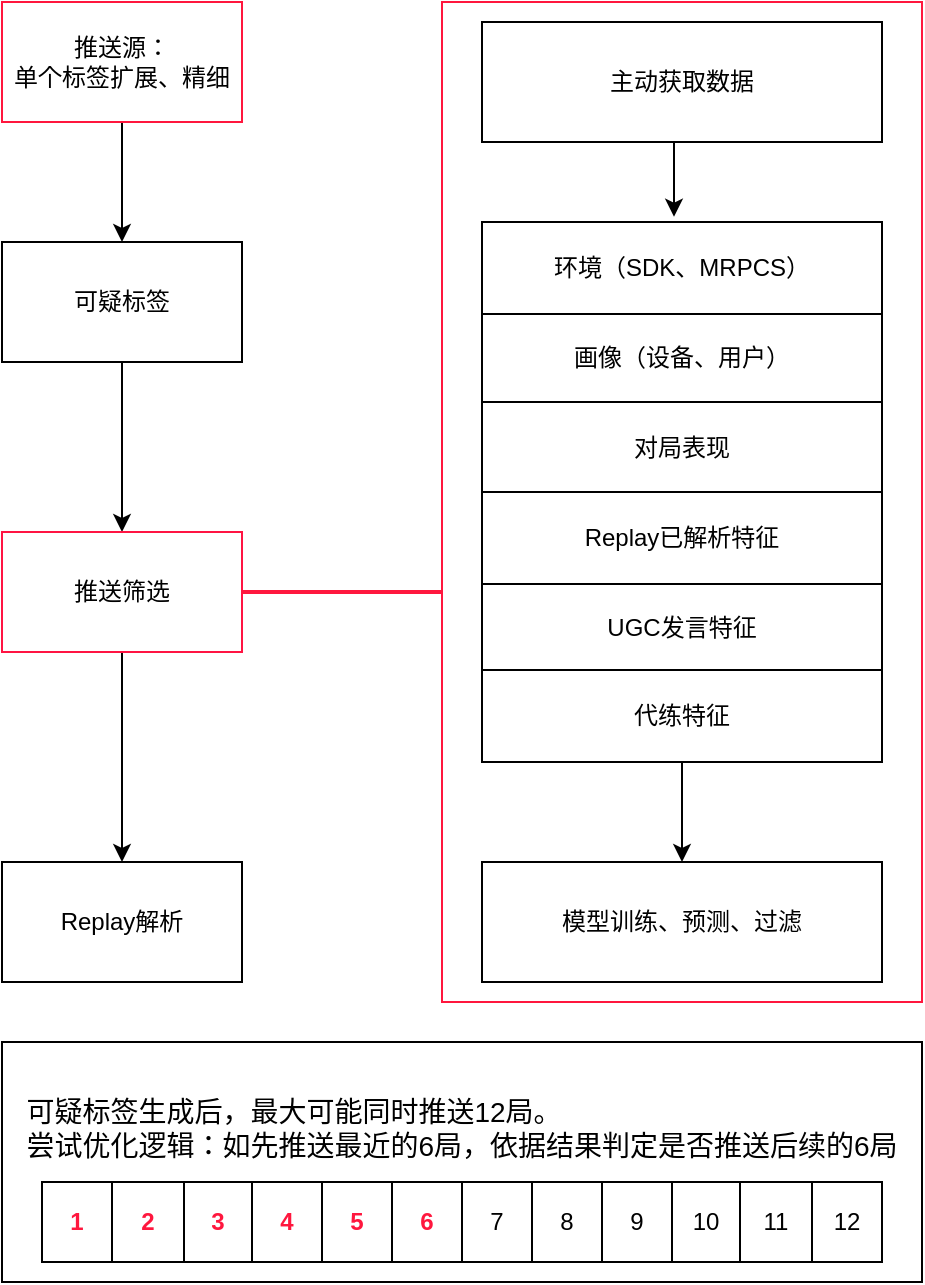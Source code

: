 <mxfile version="20.5.3" type="github">
  <diagram id="YZ-q1tX6LgQDqob_TKN2" name="第 1 页">
    <mxGraphModel dx="1998" dy="1143" grid="1" gridSize="10" guides="1" tooltips="1" connect="1" arrows="1" fold="1" page="1" pageScale="1" pageWidth="827" pageHeight="1169" math="0" shadow="0">
      <root>
        <mxCell id="0" />
        <mxCell id="1" parent="0" />
        <mxCell id="bXp4Yje_5VOtXB1nN6GT-89" value="&lt;div style=&quot;text-align: left; font-size: 14px;&quot;&gt;&lt;span style=&quot;background-color: initial; font-size: 14px;&quot;&gt;可疑标签生成后，最大可能同时推送12局。&lt;/span&gt;&lt;/div&gt;&lt;span style=&quot;font-size: 14px;&quot;&gt;尝试优化逻辑：如先推送最近的6局，依据结果判定是否推送后续的6局&lt;br&gt;&lt;br&gt;&lt;br&gt;&lt;/span&gt;" style="rounded=0;whiteSpace=wrap;html=1;strokeColor=#000000;fontSize=14;" vertex="1" parent="1">
          <mxGeometry x="160" y="600" width="460" height="120" as="geometry" />
        </mxCell>
        <mxCell id="bXp4Yje_5VOtXB1nN6GT-64" value="" style="rounded=0;whiteSpace=wrap;html=1;strokeColor=#FF173E;" vertex="1" parent="1">
          <mxGeometry x="380" y="80" width="240" height="500" as="geometry" />
        </mxCell>
        <mxCell id="bXp4Yje_5VOtXB1nN6GT-3" style="edgeStyle=orthogonalEdgeStyle;rounded=0;orthogonalLoop=1;jettySize=auto;html=1;" edge="1" parent="1" source="bXp4Yje_5VOtXB1nN6GT-1" target="bXp4Yje_5VOtXB1nN6GT-2">
          <mxGeometry relative="1" as="geometry" />
        </mxCell>
        <mxCell id="bXp4Yje_5VOtXB1nN6GT-1" value="可疑标签" style="rounded=0;whiteSpace=wrap;html=1;" vertex="1" parent="1">
          <mxGeometry x="160" y="200" width="120" height="60" as="geometry" />
        </mxCell>
        <mxCell id="bXp4Yje_5VOtXB1nN6GT-60" value="" style="edgeStyle=orthogonalEdgeStyle;rounded=0;orthogonalLoop=1;jettySize=auto;html=1;" edge="1" parent="1" source="bXp4Yje_5VOtXB1nN6GT-2" target="bXp4Yje_5VOtXB1nN6GT-59">
          <mxGeometry relative="1" as="geometry" />
        </mxCell>
        <mxCell id="bXp4Yje_5VOtXB1nN6GT-2" value="推送筛选" style="rounded=0;whiteSpace=wrap;html=1;strokeColor=#FF1443;" vertex="1" parent="1">
          <mxGeometry x="160" y="345" width="120" height="60" as="geometry" />
        </mxCell>
        <mxCell id="bXp4Yje_5VOtXB1nN6GT-63" value="" style="edgeStyle=orthogonalEdgeStyle;rounded=0;orthogonalLoop=1;jettySize=auto;html=1;" edge="1" parent="1" source="bXp4Yje_5VOtXB1nN6GT-32" target="bXp4Yje_5VOtXB1nN6GT-62">
          <mxGeometry relative="1" as="geometry" />
        </mxCell>
        <mxCell id="bXp4Yje_5VOtXB1nN6GT-32" value="" style="shape=table;html=1;whiteSpace=wrap;startSize=0;container=1;collapsible=0;childLayout=tableLayout;" vertex="1" parent="1">
          <mxGeometry x="400" y="190" width="200" height="270" as="geometry" />
        </mxCell>
        <mxCell id="bXp4Yje_5VOtXB1nN6GT-49" style="shape=tableRow;horizontal=0;startSize=0;swimlaneHead=0;swimlaneBody=0;top=0;left=0;bottom=0;right=0;collapsible=0;dropTarget=0;fillColor=none;points=[[0,0.5],[1,0.5]];portConstraint=eastwest;" vertex="1" parent="bXp4Yje_5VOtXB1nN6GT-32">
          <mxGeometry width="200" height="46" as="geometry" />
        </mxCell>
        <mxCell id="bXp4Yje_5VOtXB1nN6GT-50" value="环境（SDK、MRPCS）" style="shape=partialRectangle;html=1;whiteSpace=wrap;connectable=0;fillColor=none;top=0;left=0;bottom=0;right=0;overflow=hidden;" vertex="1" parent="bXp4Yje_5VOtXB1nN6GT-49">
          <mxGeometry width="200" height="46" as="geometry">
            <mxRectangle width="200" height="46" as="alternateBounds" />
          </mxGeometry>
        </mxCell>
        <mxCell id="bXp4Yje_5VOtXB1nN6GT-47" style="shape=tableRow;horizontal=0;startSize=0;swimlaneHead=0;swimlaneBody=0;top=0;left=0;bottom=0;right=0;collapsible=0;dropTarget=0;fillColor=none;points=[[0,0.5],[1,0.5]];portConstraint=eastwest;" vertex="1" parent="bXp4Yje_5VOtXB1nN6GT-32">
          <mxGeometry y="46" width="200" height="44" as="geometry" />
        </mxCell>
        <mxCell id="bXp4Yje_5VOtXB1nN6GT-48" value="画像（设备、用户）" style="shape=partialRectangle;html=1;whiteSpace=wrap;connectable=0;fillColor=none;top=0;left=0;bottom=0;right=0;overflow=hidden;" vertex="1" parent="bXp4Yje_5VOtXB1nN6GT-47">
          <mxGeometry width="200" height="44" as="geometry">
            <mxRectangle width="200" height="44" as="alternateBounds" />
          </mxGeometry>
        </mxCell>
        <mxCell id="bXp4Yje_5VOtXB1nN6GT-45" style="shape=tableRow;horizontal=0;startSize=0;swimlaneHead=0;swimlaneBody=0;top=0;left=0;bottom=0;right=0;collapsible=0;dropTarget=0;fillColor=none;points=[[0,0.5],[1,0.5]];portConstraint=eastwest;" vertex="1" parent="bXp4Yje_5VOtXB1nN6GT-32">
          <mxGeometry y="90" width="200" height="45" as="geometry" />
        </mxCell>
        <mxCell id="bXp4Yje_5VOtXB1nN6GT-46" value="对局表现" style="shape=partialRectangle;html=1;whiteSpace=wrap;connectable=0;fillColor=none;top=0;left=0;bottom=0;right=0;overflow=hidden;" vertex="1" parent="bXp4Yje_5VOtXB1nN6GT-45">
          <mxGeometry width="200" height="45" as="geometry">
            <mxRectangle width="200" height="45" as="alternateBounds" />
          </mxGeometry>
        </mxCell>
        <mxCell id="bXp4Yje_5VOtXB1nN6GT-33" value="" style="shape=tableRow;horizontal=0;startSize=0;swimlaneHead=0;swimlaneBody=0;top=0;left=0;bottom=0;right=0;collapsible=0;dropTarget=0;fillColor=none;points=[[0,0.5],[1,0.5]];portConstraint=eastwest;" vertex="1" parent="bXp4Yje_5VOtXB1nN6GT-32">
          <mxGeometry y="135" width="200" height="46" as="geometry" />
        </mxCell>
        <mxCell id="bXp4Yje_5VOtXB1nN6GT-34" value="Replay已解析特征" style="shape=partialRectangle;html=1;whiteSpace=wrap;connectable=0;fillColor=none;top=0;left=0;bottom=0;right=0;overflow=hidden;" vertex="1" parent="bXp4Yje_5VOtXB1nN6GT-33">
          <mxGeometry width="200" height="46" as="geometry">
            <mxRectangle width="200" height="46" as="alternateBounds" />
          </mxGeometry>
        </mxCell>
        <mxCell id="bXp4Yje_5VOtXB1nN6GT-37" value="" style="shape=tableRow;horizontal=0;startSize=0;swimlaneHead=0;swimlaneBody=0;top=0;left=0;bottom=0;right=0;collapsible=0;dropTarget=0;fillColor=none;points=[[0,0.5],[1,0.5]];portConstraint=eastwest;" vertex="1" parent="bXp4Yje_5VOtXB1nN6GT-32">
          <mxGeometry y="181" width="200" height="43" as="geometry" />
        </mxCell>
        <mxCell id="bXp4Yje_5VOtXB1nN6GT-38" value="UGC发言特征" style="shape=partialRectangle;html=1;whiteSpace=wrap;connectable=0;fillColor=none;top=0;left=0;bottom=0;right=0;overflow=hidden;" vertex="1" parent="bXp4Yje_5VOtXB1nN6GT-37">
          <mxGeometry width="200" height="43" as="geometry">
            <mxRectangle width="200" height="43" as="alternateBounds" />
          </mxGeometry>
        </mxCell>
        <mxCell id="bXp4Yje_5VOtXB1nN6GT-41" value="" style="shape=tableRow;horizontal=0;startSize=0;swimlaneHead=0;swimlaneBody=0;top=0;left=0;bottom=0;right=0;collapsible=0;dropTarget=0;fillColor=none;points=[[0,0.5],[1,0.5]];portConstraint=eastwest;" vertex="1" parent="bXp4Yje_5VOtXB1nN6GT-32">
          <mxGeometry y="224" width="200" height="46" as="geometry" />
        </mxCell>
        <mxCell id="bXp4Yje_5VOtXB1nN6GT-42" value="代练特征" style="shape=partialRectangle;html=1;whiteSpace=wrap;connectable=0;fillColor=none;top=0;left=0;bottom=0;right=0;overflow=hidden;" vertex="1" parent="bXp4Yje_5VOtXB1nN6GT-41">
          <mxGeometry width="200" height="46" as="geometry">
            <mxRectangle width="200" height="46" as="alternateBounds" />
          </mxGeometry>
        </mxCell>
        <mxCell id="bXp4Yje_5VOtXB1nN6GT-54" style="edgeStyle=orthogonalEdgeStyle;rounded=0;orthogonalLoop=1;jettySize=auto;html=1;exitX=0.5;exitY=1;exitDx=0;exitDy=0;entryX=0.5;entryY=0;entryDx=0;entryDy=0;" edge="1" parent="1" source="bXp4Yje_5VOtXB1nN6GT-51" target="bXp4Yje_5VOtXB1nN6GT-1">
          <mxGeometry relative="1" as="geometry" />
        </mxCell>
        <mxCell id="bXp4Yje_5VOtXB1nN6GT-51" value="推送源：&lt;br&gt;单个标签扩展、精细" style="rounded=0;whiteSpace=wrap;html=1;strokeColor=#FF173E;" vertex="1" parent="1">
          <mxGeometry x="160" y="80" width="120" height="60" as="geometry" />
        </mxCell>
        <mxCell id="bXp4Yje_5VOtXB1nN6GT-61" style="edgeStyle=orthogonalEdgeStyle;rounded=0;orthogonalLoop=1;jettySize=auto;html=1;exitX=0.5;exitY=1;exitDx=0;exitDy=0;entryX=0.48;entryY=-0.058;entryDx=0;entryDy=0;entryPerimeter=0;" edge="1" parent="1" source="bXp4Yje_5VOtXB1nN6GT-58" target="bXp4Yje_5VOtXB1nN6GT-49">
          <mxGeometry relative="1" as="geometry" />
        </mxCell>
        <mxCell id="bXp4Yje_5VOtXB1nN6GT-58" value="主动获取数据" style="rounded=0;whiteSpace=wrap;html=1;" vertex="1" parent="1">
          <mxGeometry x="400" y="90" width="200" height="60" as="geometry" />
        </mxCell>
        <mxCell id="bXp4Yje_5VOtXB1nN6GT-59" value="Replay解析" style="rounded=0;whiteSpace=wrap;html=1;" vertex="1" parent="1">
          <mxGeometry x="160" y="510" width="120" height="60" as="geometry" />
        </mxCell>
        <mxCell id="bXp4Yje_5VOtXB1nN6GT-62" value="模型训练、预测、过滤" style="whiteSpace=wrap;html=1;startSize=0;" vertex="1" parent="1">
          <mxGeometry x="400" y="510" width="200" height="60" as="geometry" />
        </mxCell>
        <mxCell id="bXp4Yje_5VOtXB1nN6GT-65" value="" style="line;strokeWidth=2;html=1;strokeColor=#FF173E;" vertex="1" parent="1">
          <mxGeometry x="280" y="370" width="100" height="10" as="geometry" />
        </mxCell>
        <mxCell id="bXp4Yje_5VOtXB1nN6GT-66" value="" style="shape=table;html=1;whiteSpace=wrap;startSize=0;container=1;collapsible=0;childLayout=tableLayout;strokeColor=#000000;" vertex="1" parent="1">
          <mxGeometry x="180" y="670" width="420" height="40" as="geometry" />
        </mxCell>
        <mxCell id="bXp4Yje_5VOtXB1nN6GT-67" value="" style="shape=tableRow;horizontal=0;startSize=0;swimlaneHead=0;swimlaneBody=0;top=0;left=0;bottom=0;right=0;collapsible=0;dropTarget=0;fillColor=none;points=[[0,0.5],[1,0.5]];portConstraint=eastwest;strokeColor=#FF173E;" vertex="1" parent="bXp4Yje_5VOtXB1nN6GT-66">
          <mxGeometry width="420" height="40" as="geometry" />
        </mxCell>
        <mxCell id="bXp4Yje_5VOtXB1nN6GT-68" value="1" style="shape=partialRectangle;html=1;whiteSpace=wrap;connectable=0;fillColor=none;top=0;left=0;bottom=0;right=0;overflow=hidden;strokeColor=#FF173E;fontColor=#FF173E;fontStyle=1" vertex="1" parent="bXp4Yje_5VOtXB1nN6GT-67">
          <mxGeometry width="35" height="40" as="geometry">
            <mxRectangle width="35" height="40" as="alternateBounds" />
          </mxGeometry>
        </mxCell>
        <mxCell id="bXp4Yje_5VOtXB1nN6GT-69" value="2" style="shape=partialRectangle;html=1;whiteSpace=wrap;connectable=0;fillColor=none;top=0;left=0;bottom=0;right=0;overflow=hidden;strokeColor=#FF173E;fontColor=#FF173E;fontStyle=1" vertex="1" parent="bXp4Yje_5VOtXB1nN6GT-67">
          <mxGeometry x="35" width="36" height="40" as="geometry">
            <mxRectangle width="36" height="40" as="alternateBounds" />
          </mxGeometry>
        </mxCell>
        <mxCell id="bXp4Yje_5VOtXB1nN6GT-70" value="3" style="shape=partialRectangle;html=1;whiteSpace=wrap;connectable=0;fillColor=none;top=0;left=0;bottom=0;right=0;overflow=hidden;strokeColor=#FF173E;fontColor=#FF173E;fontStyle=1" vertex="1" parent="bXp4Yje_5VOtXB1nN6GT-67">
          <mxGeometry x="71" width="34" height="40" as="geometry">
            <mxRectangle width="34" height="40" as="alternateBounds" />
          </mxGeometry>
        </mxCell>
        <mxCell id="bXp4Yje_5VOtXB1nN6GT-79" value="4" style="shape=partialRectangle;html=1;whiteSpace=wrap;connectable=0;fillColor=none;top=0;left=0;bottom=0;right=0;overflow=hidden;strokeColor=#FF173E;fontColor=#FF173E;fontStyle=1" vertex="1" parent="bXp4Yje_5VOtXB1nN6GT-67">
          <mxGeometry x="105" width="35" height="40" as="geometry">
            <mxRectangle width="35" height="40" as="alternateBounds" />
          </mxGeometry>
        </mxCell>
        <mxCell id="bXp4Yje_5VOtXB1nN6GT-80" value="5" style="shape=partialRectangle;html=1;whiteSpace=wrap;connectable=0;fillColor=none;top=0;left=0;bottom=0;right=0;overflow=hidden;strokeColor=#FF173E;fontColor=#FF173E;fontStyle=1" vertex="1" parent="bXp4Yje_5VOtXB1nN6GT-67">
          <mxGeometry x="140" width="35" height="40" as="geometry">
            <mxRectangle width="35" height="40" as="alternateBounds" />
          </mxGeometry>
        </mxCell>
        <mxCell id="bXp4Yje_5VOtXB1nN6GT-81" value="6" style="shape=partialRectangle;html=1;whiteSpace=wrap;connectable=0;fillColor=none;top=0;left=0;bottom=0;right=0;overflow=hidden;strokeColor=#FF173E;fontColor=#FF173E;fontStyle=1" vertex="1" parent="bXp4Yje_5VOtXB1nN6GT-67">
          <mxGeometry x="175" width="35" height="40" as="geometry">
            <mxRectangle width="35" height="40" as="alternateBounds" />
          </mxGeometry>
        </mxCell>
        <mxCell id="bXp4Yje_5VOtXB1nN6GT-82" value="7" style="shape=partialRectangle;html=1;whiteSpace=wrap;connectable=0;fillColor=none;top=0;left=0;bottom=0;right=0;overflow=hidden;strokeColor=#FF173E;" vertex="1" parent="bXp4Yje_5VOtXB1nN6GT-67">
          <mxGeometry x="210" width="35" height="40" as="geometry">
            <mxRectangle width="35" height="40" as="alternateBounds" />
          </mxGeometry>
        </mxCell>
        <mxCell id="bXp4Yje_5VOtXB1nN6GT-83" value="8" style="shape=partialRectangle;html=1;whiteSpace=wrap;connectable=0;fillColor=none;top=0;left=0;bottom=0;right=0;overflow=hidden;strokeColor=#FF173E;" vertex="1" parent="bXp4Yje_5VOtXB1nN6GT-67">
          <mxGeometry x="245" width="35" height="40" as="geometry">
            <mxRectangle width="35" height="40" as="alternateBounds" />
          </mxGeometry>
        </mxCell>
        <mxCell id="bXp4Yje_5VOtXB1nN6GT-84" value="9" style="shape=partialRectangle;html=1;whiteSpace=wrap;connectable=0;fillColor=none;top=0;left=0;bottom=0;right=0;overflow=hidden;strokeColor=#FF173E;" vertex="1" parent="bXp4Yje_5VOtXB1nN6GT-67">
          <mxGeometry x="280" width="35" height="40" as="geometry">
            <mxRectangle width="35" height="40" as="alternateBounds" />
          </mxGeometry>
        </mxCell>
        <mxCell id="bXp4Yje_5VOtXB1nN6GT-85" value="10" style="shape=partialRectangle;html=1;whiteSpace=wrap;connectable=0;fillColor=none;top=0;left=0;bottom=0;right=0;overflow=hidden;strokeColor=#FF173E;" vertex="1" parent="bXp4Yje_5VOtXB1nN6GT-67">
          <mxGeometry x="315" width="34" height="40" as="geometry">
            <mxRectangle width="34" height="40" as="alternateBounds" />
          </mxGeometry>
        </mxCell>
        <mxCell id="bXp4Yje_5VOtXB1nN6GT-86" value="11" style="shape=partialRectangle;html=1;whiteSpace=wrap;connectable=0;fillColor=none;top=0;left=0;bottom=0;right=0;overflow=hidden;strokeColor=#FF173E;" vertex="1" parent="bXp4Yje_5VOtXB1nN6GT-67">
          <mxGeometry x="349" width="36" height="40" as="geometry">
            <mxRectangle width="36" height="40" as="alternateBounds" />
          </mxGeometry>
        </mxCell>
        <mxCell id="bXp4Yje_5VOtXB1nN6GT-87" value="12" style="shape=partialRectangle;html=1;whiteSpace=wrap;connectable=0;fillColor=none;top=0;left=0;bottom=0;right=0;overflow=hidden;strokeColor=#FF173E;" vertex="1" parent="bXp4Yje_5VOtXB1nN6GT-67">
          <mxGeometry x="385" width="35" height="40" as="geometry">
            <mxRectangle width="35" height="40" as="alternateBounds" />
          </mxGeometry>
        </mxCell>
      </root>
    </mxGraphModel>
  </diagram>
</mxfile>
